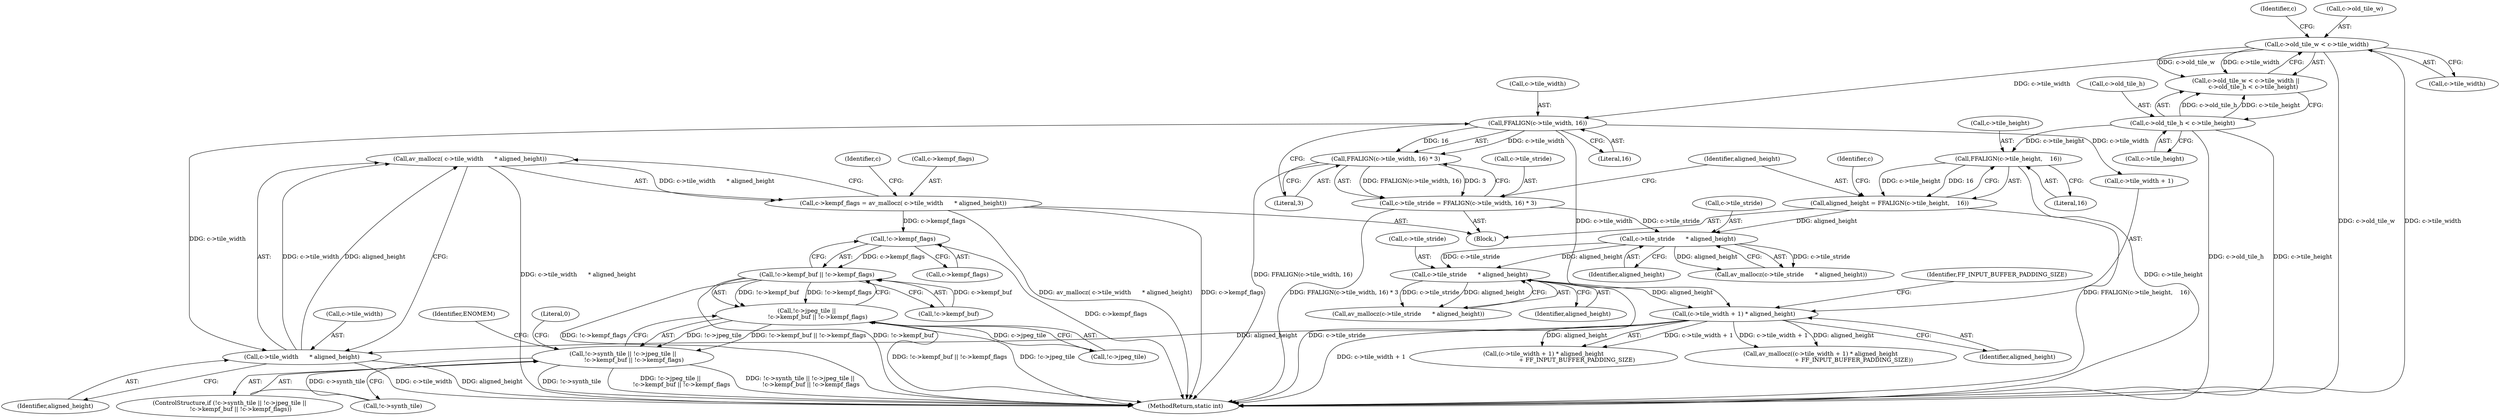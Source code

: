 digraph "0_FFmpeg_e07ac727c1cc9eed39e7f9117c97006f719864bd@API" {
"1000265" [label="(Call,av_mallocz( c->tile_width      * aligned_height))"];
"1000266" [label="(Call,c->tile_width      * aligned_height)"];
"1000198" [label="(Call,FFALIGN(c->tile_width, 16))"];
"1000178" [label="(Call,c->old_tile_w < c->tile_width)"];
"1000253" [label="(Call,(c->tile_width + 1) * aligned_height)"];
"1000242" [label="(Call,c->tile_stride      * aligned_height)"];
"1000232" [label="(Call,c->tile_stride      * aligned_height)"];
"1000193" [label="(Call,c->tile_stride = FFALIGN(c->tile_width, 16) * 3)"];
"1000197" [label="(Call,FFALIGN(c->tile_width, 16) * 3)"];
"1000204" [label="(Call,aligned_height = FFALIGN(c->tile_height,    16))"];
"1000206" [label="(Call,FFALIGN(c->tile_height,    16))"];
"1000185" [label="(Call,c->old_tile_h < c->tile_height)"];
"1000261" [label="(Call,c->kempf_flags = av_mallocz( c->tile_width      * aligned_height))"];
"1000287" [label="(Call,!c->kempf_flags)"];
"1000282" [label="(Call,!c->kempf_buf || !c->kempf_flags)"];
"1000277" [label="(Call,!c->jpeg_tile ||\n            !c->kempf_buf || !c->kempf_flags)"];
"1000272" [label="(Call,!c->synth_tile || !c->jpeg_tile ||\n            !c->kempf_buf || !c->kempf_flags)"];
"1000189" [label="(Call,c->tile_height)"];
"1000178" [label="(Call,c->old_tile_w < c->tile_width)"];
"1000277" [label="(Call,!c->jpeg_tile ||\n            !c->kempf_buf || !c->kempf_flags)"];
"1000202" [label="(Literal,16)"];
"1000251" [label="(Call,av_mallocz((c->tile_width + 1) * aligned_height\n                                    + FF_INPUT_BUFFER_PADDING_SIZE))"];
"1000207" [label="(Call,c->tile_height)"];
"1000198" [label="(Call,FFALIGN(c->tile_width, 16))"];
"1000261" [label="(Call,c->kempf_flags = av_mallocz( c->tile_width      * aligned_height))"];
"1000267" [label="(Call,c->tile_width)"];
"1000197" [label="(Call,FFALIGN(c->tile_width, 16) * 3)"];
"1000186" [label="(Call,c->old_tile_h)"];
"1000266" [label="(Call,c->tile_width      * aligned_height)"];
"1000275" [label="(Identifier,c)"];
"1000273" [label="(Call,!c->synth_tile)"];
"1000278" [label="(Call,!c->jpeg_tile)"];
"1000272" [label="(Call,!c->synth_tile || !c->jpeg_tile ||\n            !c->kempf_buf || !c->kempf_flags)"];
"1000182" [label="(Call,c->tile_width)"];
"1000187" [label="(Identifier,c)"];
"1000204" [label="(Call,aligned_height = FFALIGN(c->tile_height,    16))"];
"1000260" [label="(Identifier,FF_INPUT_BUFFER_PADDING_SIZE)"];
"1000192" [label="(Block,)"];
"1000206" [label="(Call,FFALIGN(c->tile_height,    16))"];
"1000296" [label="(MethodReturn,static int)"];
"1000231" [label="(Call,av_mallocz(c->tile_stride      * aligned_height))"];
"1000293" [label="(Identifier,ENOMEM)"];
"1000194" [label="(Call,c->tile_stride)"];
"1000254" [label="(Call,c->tile_width + 1)"];
"1000270" [label="(Identifier,aligned_height)"];
"1000265" [label="(Call,av_mallocz( c->tile_width      * aligned_height))"];
"1000179" [label="(Call,c->old_tile_w)"];
"1000287" [label="(Call,!c->kempf_flags)"];
"1000203" [label="(Literal,3)"];
"1000246" [label="(Identifier,aligned_height)"];
"1000271" [label="(ControlStructure,if (!c->synth_tile || !c->jpeg_tile ||\n            !c->kempf_buf || !c->kempf_flags))"];
"1000213" [label="(Identifier,c)"];
"1000283" [label="(Call,!c->kempf_buf)"];
"1000232" [label="(Call,c->tile_stride      * aligned_height)"];
"1000282" [label="(Call,!c->kempf_buf || !c->kempf_flags)"];
"1000253" [label="(Call,(c->tile_width + 1) * aligned_height)"];
"1000243" [label="(Call,c->tile_stride)"];
"1000233" [label="(Call,c->tile_stride)"];
"1000242" [label="(Call,c->tile_stride      * aligned_height)"];
"1000210" [label="(Literal,16)"];
"1000185" [label="(Call,c->old_tile_h < c->tile_height)"];
"1000295" [label="(Literal,0)"];
"1000236" [label="(Identifier,aligned_height)"];
"1000241" [label="(Call,av_mallocz(c->tile_stride      * aligned_height))"];
"1000199" [label="(Call,c->tile_width)"];
"1000259" [label="(Identifier,aligned_height)"];
"1000193" [label="(Call,c->tile_stride = FFALIGN(c->tile_width, 16) * 3)"];
"1000252" [label="(Call,(c->tile_width + 1) * aligned_height\n                                    + FF_INPUT_BUFFER_PADDING_SIZE)"];
"1000262" [label="(Call,c->kempf_flags)"];
"1000177" [label="(Call,c->old_tile_w < c->tile_width ||\n        c->old_tile_h < c->tile_height)"];
"1000205" [label="(Identifier,aligned_height)"];
"1000288" [label="(Call,c->kempf_flags)"];
"1000265" -> "1000261"  [label="AST: "];
"1000265" -> "1000266"  [label="CFG: "];
"1000266" -> "1000265"  [label="AST: "];
"1000261" -> "1000265"  [label="CFG: "];
"1000265" -> "1000296"  [label="DDG: c->tile_width      * aligned_height"];
"1000265" -> "1000261"  [label="DDG: c->tile_width      * aligned_height"];
"1000266" -> "1000265"  [label="DDG: c->tile_width"];
"1000266" -> "1000265"  [label="DDG: aligned_height"];
"1000266" -> "1000270"  [label="CFG: "];
"1000267" -> "1000266"  [label="AST: "];
"1000270" -> "1000266"  [label="AST: "];
"1000266" -> "1000296"  [label="DDG: c->tile_width"];
"1000266" -> "1000296"  [label="DDG: aligned_height"];
"1000198" -> "1000266"  [label="DDG: c->tile_width"];
"1000253" -> "1000266"  [label="DDG: aligned_height"];
"1000198" -> "1000197"  [label="AST: "];
"1000198" -> "1000202"  [label="CFG: "];
"1000199" -> "1000198"  [label="AST: "];
"1000202" -> "1000198"  [label="AST: "];
"1000203" -> "1000198"  [label="CFG: "];
"1000198" -> "1000197"  [label="DDG: c->tile_width"];
"1000198" -> "1000197"  [label="DDG: 16"];
"1000178" -> "1000198"  [label="DDG: c->tile_width"];
"1000198" -> "1000253"  [label="DDG: c->tile_width"];
"1000198" -> "1000254"  [label="DDG: c->tile_width"];
"1000178" -> "1000177"  [label="AST: "];
"1000178" -> "1000182"  [label="CFG: "];
"1000179" -> "1000178"  [label="AST: "];
"1000182" -> "1000178"  [label="AST: "];
"1000187" -> "1000178"  [label="CFG: "];
"1000177" -> "1000178"  [label="CFG: "];
"1000178" -> "1000296"  [label="DDG: c->old_tile_w"];
"1000178" -> "1000296"  [label="DDG: c->tile_width"];
"1000178" -> "1000177"  [label="DDG: c->old_tile_w"];
"1000178" -> "1000177"  [label="DDG: c->tile_width"];
"1000253" -> "1000252"  [label="AST: "];
"1000253" -> "1000259"  [label="CFG: "];
"1000254" -> "1000253"  [label="AST: "];
"1000259" -> "1000253"  [label="AST: "];
"1000260" -> "1000253"  [label="CFG: "];
"1000253" -> "1000296"  [label="DDG: c->tile_width + 1"];
"1000253" -> "1000251"  [label="DDG: c->tile_width + 1"];
"1000253" -> "1000251"  [label="DDG: aligned_height"];
"1000253" -> "1000252"  [label="DDG: c->tile_width + 1"];
"1000253" -> "1000252"  [label="DDG: aligned_height"];
"1000242" -> "1000253"  [label="DDG: aligned_height"];
"1000242" -> "1000241"  [label="AST: "];
"1000242" -> "1000246"  [label="CFG: "];
"1000243" -> "1000242"  [label="AST: "];
"1000246" -> "1000242"  [label="AST: "];
"1000241" -> "1000242"  [label="CFG: "];
"1000242" -> "1000296"  [label="DDG: c->tile_stride"];
"1000242" -> "1000241"  [label="DDG: c->tile_stride"];
"1000242" -> "1000241"  [label="DDG: aligned_height"];
"1000232" -> "1000242"  [label="DDG: c->tile_stride"];
"1000232" -> "1000242"  [label="DDG: aligned_height"];
"1000232" -> "1000231"  [label="AST: "];
"1000232" -> "1000236"  [label="CFG: "];
"1000233" -> "1000232"  [label="AST: "];
"1000236" -> "1000232"  [label="AST: "];
"1000231" -> "1000232"  [label="CFG: "];
"1000232" -> "1000231"  [label="DDG: c->tile_stride"];
"1000232" -> "1000231"  [label="DDG: aligned_height"];
"1000193" -> "1000232"  [label="DDG: c->tile_stride"];
"1000204" -> "1000232"  [label="DDG: aligned_height"];
"1000193" -> "1000192"  [label="AST: "];
"1000193" -> "1000197"  [label="CFG: "];
"1000194" -> "1000193"  [label="AST: "];
"1000197" -> "1000193"  [label="AST: "];
"1000205" -> "1000193"  [label="CFG: "];
"1000193" -> "1000296"  [label="DDG: FFALIGN(c->tile_width, 16) * 3"];
"1000197" -> "1000193"  [label="DDG: FFALIGN(c->tile_width, 16)"];
"1000197" -> "1000193"  [label="DDG: 3"];
"1000197" -> "1000203"  [label="CFG: "];
"1000203" -> "1000197"  [label="AST: "];
"1000197" -> "1000296"  [label="DDG: FFALIGN(c->tile_width, 16)"];
"1000204" -> "1000192"  [label="AST: "];
"1000204" -> "1000206"  [label="CFG: "];
"1000205" -> "1000204"  [label="AST: "];
"1000206" -> "1000204"  [label="AST: "];
"1000213" -> "1000204"  [label="CFG: "];
"1000204" -> "1000296"  [label="DDG: FFALIGN(c->tile_height,    16)"];
"1000206" -> "1000204"  [label="DDG: c->tile_height"];
"1000206" -> "1000204"  [label="DDG: 16"];
"1000206" -> "1000210"  [label="CFG: "];
"1000207" -> "1000206"  [label="AST: "];
"1000210" -> "1000206"  [label="AST: "];
"1000206" -> "1000296"  [label="DDG: c->tile_height"];
"1000185" -> "1000206"  [label="DDG: c->tile_height"];
"1000185" -> "1000177"  [label="AST: "];
"1000185" -> "1000189"  [label="CFG: "];
"1000186" -> "1000185"  [label="AST: "];
"1000189" -> "1000185"  [label="AST: "];
"1000177" -> "1000185"  [label="CFG: "];
"1000185" -> "1000296"  [label="DDG: c->old_tile_h"];
"1000185" -> "1000296"  [label="DDG: c->tile_height"];
"1000185" -> "1000177"  [label="DDG: c->old_tile_h"];
"1000185" -> "1000177"  [label="DDG: c->tile_height"];
"1000261" -> "1000192"  [label="AST: "];
"1000262" -> "1000261"  [label="AST: "];
"1000275" -> "1000261"  [label="CFG: "];
"1000261" -> "1000296"  [label="DDG: av_mallocz( c->tile_width      * aligned_height)"];
"1000261" -> "1000296"  [label="DDG: c->kempf_flags"];
"1000261" -> "1000287"  [label="DDG: c->kempf_flags"];
"1000287" -> "1000282"  [label="AST: "];
"1000287" -> "1000288"  [label="CFG: "];
"1000288" -> "1000287"  [label="AST: "];
"1000282" -> "1000287"  [label="CFG: "];
"1000287" -> "1000296"  [label="DDG: c->kempf_flags"];
"1000287" -> "1000282"  [label="DDG: c->kempf_flags"];
"1000282" -> "1000277"  [label="AST: "];
"1000282" -> "1000283"  [label="CFG: "];
"1000283" -> "1000282"  [label="AST: "];
"1000277" -> "1000282"  [label="CFG: "];
"1000282" -> "1000296"  [label="DDG: !c->kempf_flags"];
"1000282" -> "1000296"  [label="DDG: !c->kempf_buf"];
"1000282" -> "1000277"  [label="DDG: !c->kempf_buf"];
"1000282" -> "1000277"  [label="DDG: !c->kempf_flags"];
"1000283" -> "1000282"  [label="DDG: c->kempf_buf"];
"1000277" -> "1000272"  [label="AST: "];
"1000277" -> "1000278"  [label="CFG: "];
"1000278" -> "1000277"  [label="AST: "];
"1000272" -> "1000277"  [label="CFG: "];
"1000277" -> "1000296"  [label="DDG: !c->kempf_buf || !c->kempf_flags"];
"1000277" -> "1000296"  [label="DDG: !c->jpeg_tile"];
"1000277" -> "1000272"  [label="DDG: !c->jpeg_tile"];
"1000277" -> "1000272"  [label="DDG: !c->kempf_buf || !c->kempf_flags"];
"1000278" -> "1000277"  [label="DDG: c->jpeg_tile"];
"1000272" -> "1000271"  [label="AST: "];
"1000272" -> "1000273"  [label="CFG: "];
"1000273" -> "1000272"  [label="AST: "];
"1000293" -> "1000272"  [label="CFG: "];
"1000295" -> "1000272"  [label="CFG: "];
"1000272" -> "1000296"  [label="DDG: !c->synth_tile"];
"1000272" -> "1000296"  [label="DDG: !c->jpeg_tile ||\n            !c->kempf_buf || !c->kempf_flags"];
"1000272" -> "1000296"  [label="DDG: !c->synth_tile || !c->jpeg_tile ||\n            !c->kempf_buf || !c->kempf_flags"];
"1000273" -> "1000272"  [label="DDG: c->synth_tile"];
}
